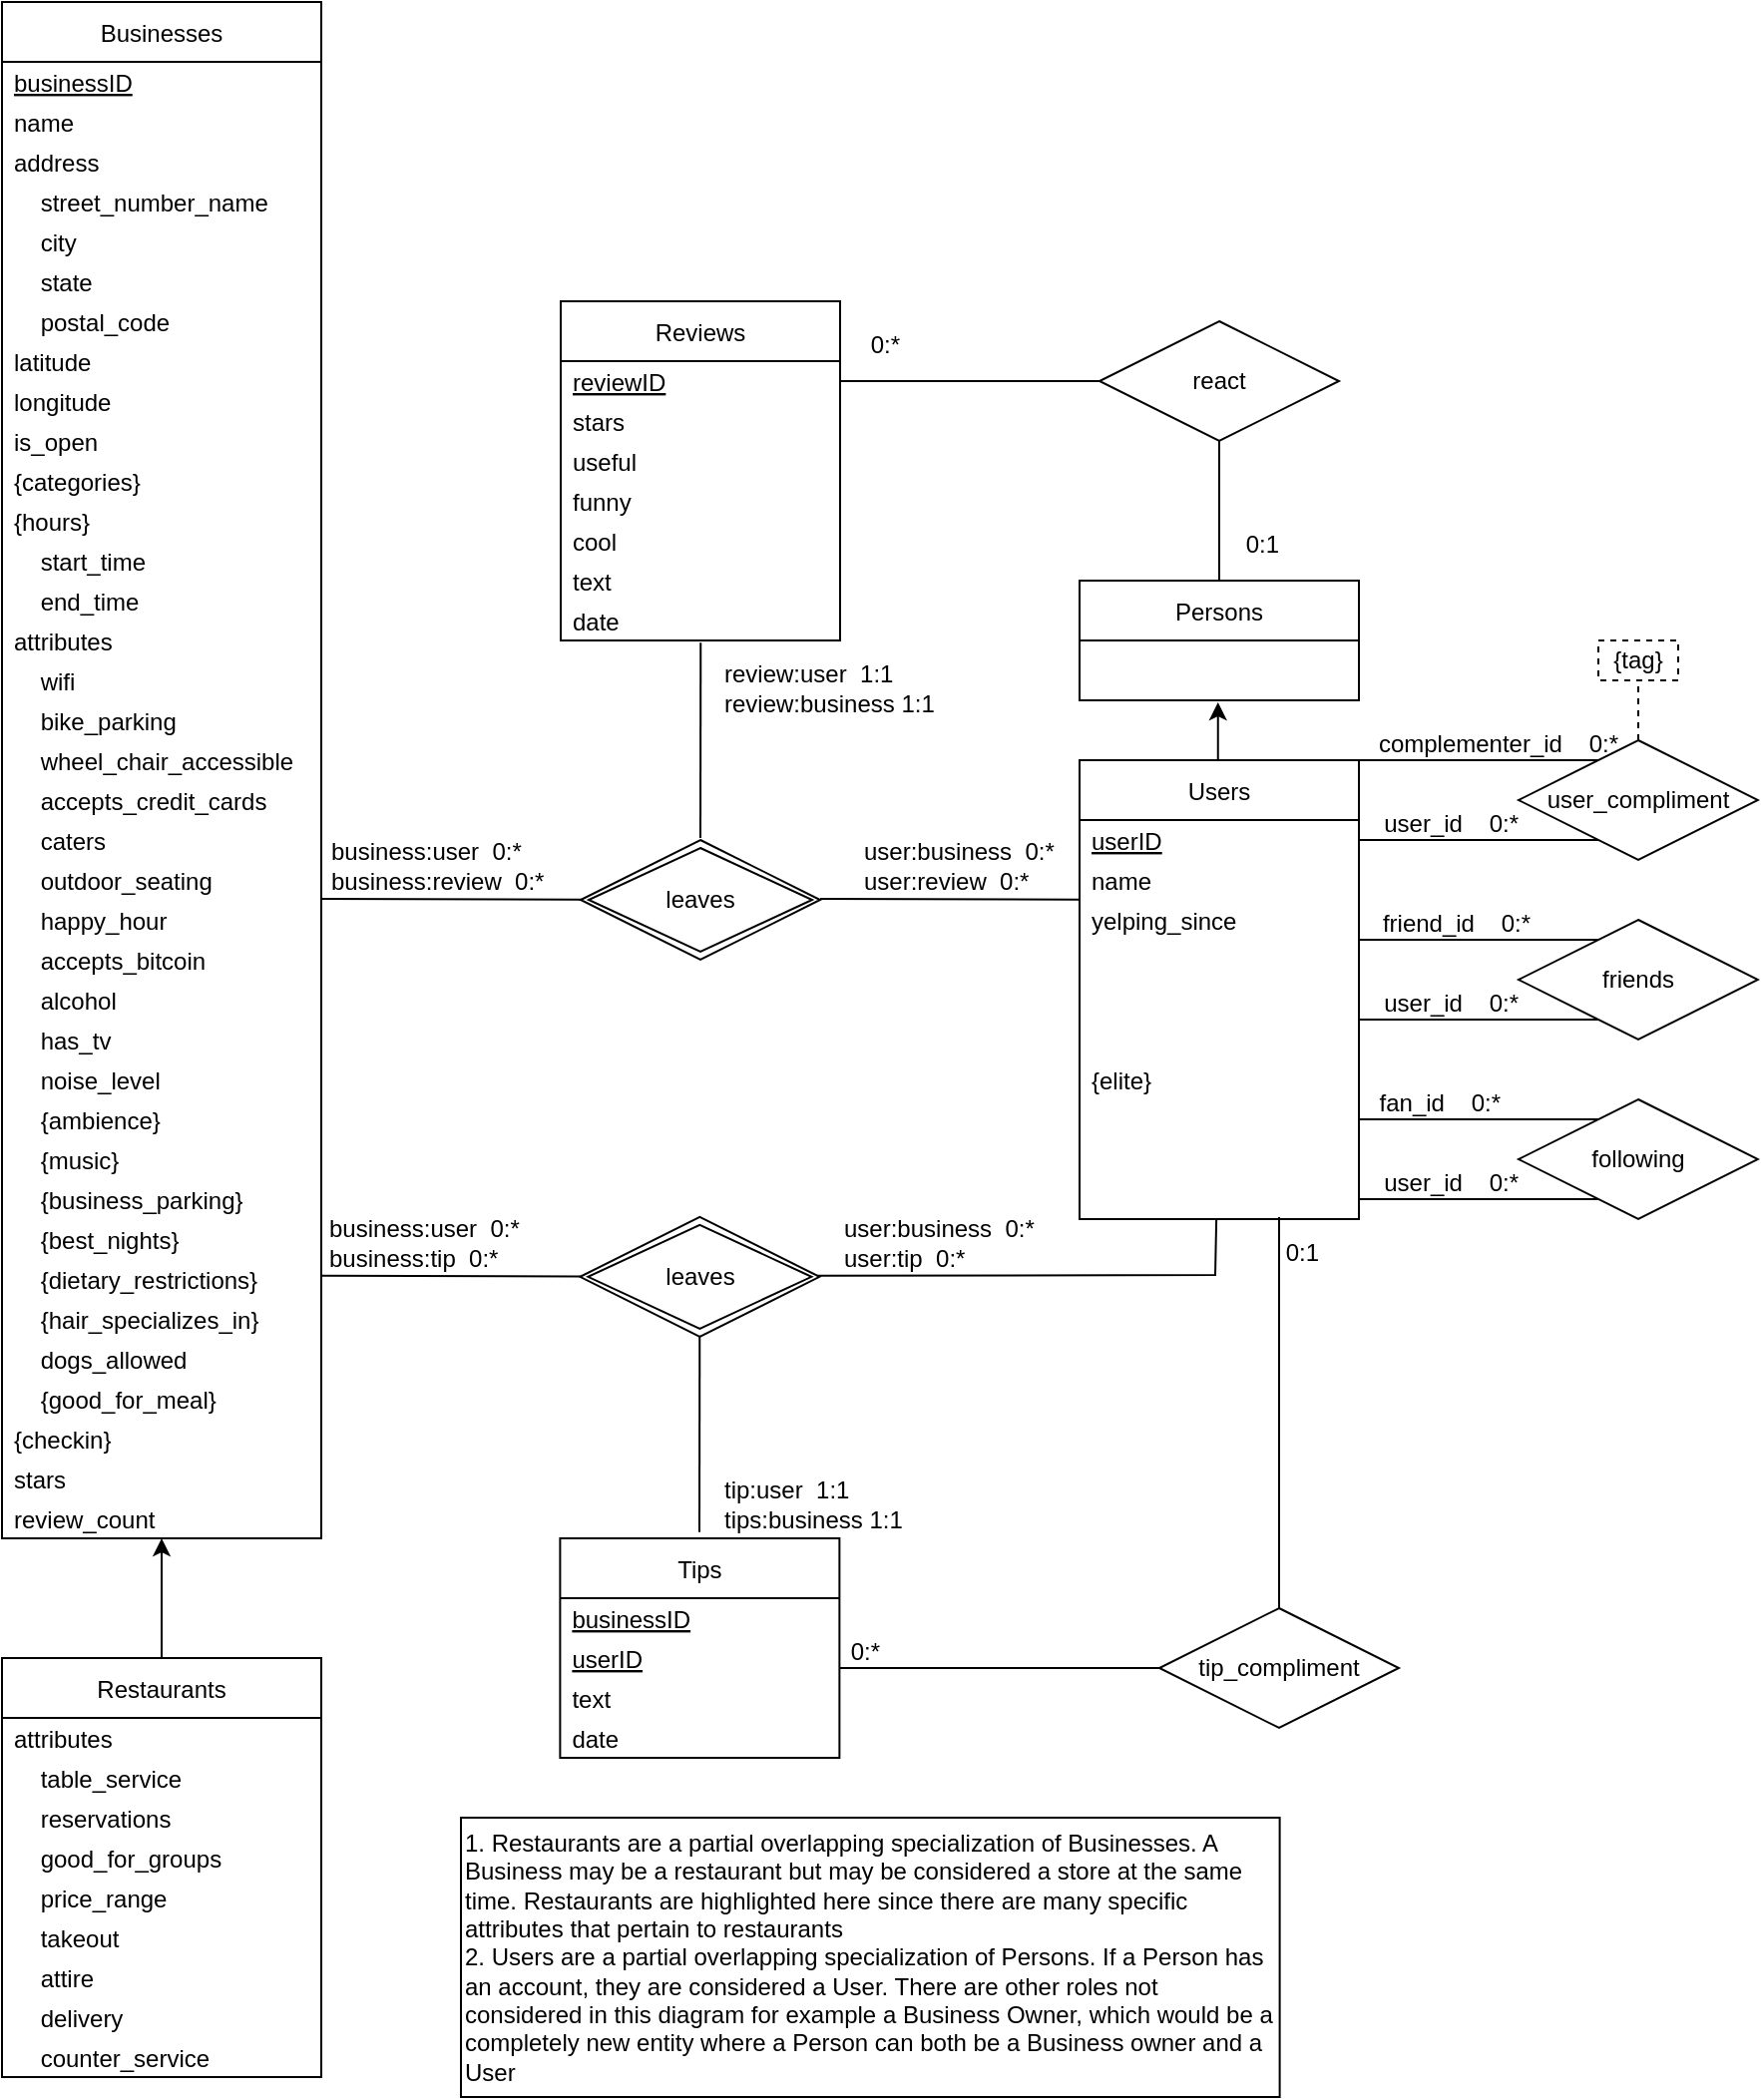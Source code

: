 <mxfile version="16.0.0" type="device" pages="2"><diagram id="R2lEEEUBdFMjLlhIrx00" name="Page-1"><mxGraphModel dx="1838" dy="1591" grid="1" gridSize="10" guides="1" tooltips="1" connect="1" arrows="1" fold="1" page="1" pageScale="1" pageWidth="850" pageHeight="1100" math="0" shadow="0" extFonts="Permanent Marker^https://fonts.googleapis.com/css?family=Permanent+Marker"><root><mxCell id="0"/><mxCell id="1" parent="0"/><mxCell id="F9UExPvMhBfRExoex4r--15" value="Businesses" style="swimlane;fontStyle=0;childLayout=stackLayout;horizontal=1;startSize=30;horizontalStack=0;resizeParent=1;resizeParentMax=0;resizeLast=0;collapsible=1;marginBottom=0;" parent="1" vertex="1"><mxGeometry x="-800" y="-1080" width="160" height="770" as="geometry"/></mxCell><mxCell id="F9UExPvMhBfRExoex4r--16" value="businessID" style="text;strokeColor=none;fillColor=none;align=left;verticalAlign=middle;spacingLeft=4;spacingRight=4;overflow=hidden;points=[[0,0.5],[1,0.5]];portConstraint=eastwest;rotatable=0;fontStyle=4" parent="F9UExPvMhBfRExoex4r--15" vertex="1"><mxGeometry y="30" width="160" height="20" as="geometry"/></mxCell><mxCell id="F9UExPvMhBfRExoex4r--34" value="name" style="text;strokeColor=none;fillColor=none;align=left;verticalAlign=middle;spacingLeft=4;spacingRight=4;overflow=hidden;points=[[0,0.5],[1,0.5]];portConstraint=eastwest;rotatable=0;fontStyle=0" parent="F9UExPvMhBfRExoex4r--15" vertex="1"><mxGeometry y="50" width="160" height="20" as="geometry"/></mxCell><mxCell id="2" value="address" style="text;strokeColor=none;fillColor=none;align=left;verticalAlign=middle;spacingLeft=4;spacingRight=4;overflow=hidden;points=[[0,0.5],[1,0.5]];portConstraint=eastwest;rotatable=0;fontStyle=0" parent="F9UExPvMhBfRExoex4r--15" vertex="1"><mxGeometry y="70" width="160" height="20" as="geometry"/></mxCell><mxCell id="3" value="    street_number_name" style="text;strokeColor=none;fillColor=none;align=left;verticalAlign=middle;spacingLeft=4;spacingRight=4;overflow=hidden;points=[[0,0.5],[1,0.5]];portConstraint=eastwest;rotatable=0;fontStyle=0" parent="F9UExPvMhBfRExoex4r--15" vertex="1"><mxGeometry y="90" width="160" height="20" as="geometry"/></mxCell><mxCell id="5" value="    city" style="text;strokeColor=none;fillColor=none;align=left;verticalAlign=middle;spacingLeft=4;spacingRight=4;overflow=hidden;points=[[0,0.5],[1,0.5]];portConstraint=eastwest;rotatable=0;fontStyle=0" parent="F9UExPvMhBfRExoex4r--15" vertex="1"><mxGeometry y="110" width="160" height="20" as="geometry"/></mxCell><mxCell id="4" value="    state" style="text;strokeColor=none;fillColor=none;align=left;verticalAlign=middle;spacingLeft=4;spacingRight=4;overflow=hidden;points=[[0,0.5],[1,0.5]];portConstraint=eastwest;rotatable=0;fontStyle=0" parent="F9UExPvMhBfRExoex4r--15" vertex="1"><mxGeometry y="130" width="160" height="20" as="geometry"/></mxCell><mxCell id="6" value="    postal_code" style="text;strokeColor=none;fillColor=none;align=left;verticalAlign=middle;spacingLeft=4;spacingRight=4;overflow=hidden;points=[[0,0.5],[1,0.5]];portConstraint=eastwest;rotatable=0;fontStyle=0" parent="F9UExPvMhBfRExoex4r--15" vertex="1"><mxGeometry y="150" width="160" height="20" as="geometry"/></mxCell><mxCell id="7" value="latitude" style="text;strokeColor=none;fillColor=none;align=left;verticalAlign=middle;spacingLeft=4;spacingRight=4;overflow=hidden;points=[[0,0.5],[1,0.5]];portConstraint=eastwest;rotatable=0;fontStyle=0" parent="F9UExPvMhBfRExoex4r--15" vertex="1"><mxGeometry y="170" width="160" height="20" as="geometry"/></mxCell><mxCell id="8" value="longitude" style="text;strokeColor=none;fillColor=none;align=left;verticalAlign=middle;spacingLeft=4;spacingRight=4;overflow=hidden;points=[[0,0.5],[1,0.5]];portConstraint=eastwest;rotatable=0;fontStyle=0" parent="F9UExPvMhBfRExoex4r--15" vertex="1"><mxGeometry y="190" width="160" height="20" as="geometry"/></mxCell><mxCell id="xQcT5AhBIkMw7Sv3e7_h-10" value="is_open" style="text;strokeColor=none;fillColor=none;align=left;verticalAlign=middle;spacingLeft=4;spacingRight=4;overflow=hidden;points=[[0,0.5],[1,0.5]];portConstraint=eastwest;rotatable=0;fontStyle=0" parent="F9UExPvMhBfRExoex4r--15" vertex="1"><mxGeometry y="210" width="160" height="20" as="geometry"/></mxCell><mxCell id="xQcT5AhBIkMw7Sv3e7_h-182" value="{categories}" style="text;strokeColor=none;fillColor=none;align=left;verticalAlign=middle;spacingLeft=4;spacingRight=4;overflow=hidden;points=[[0,0.5],[1,0.5]];portConstraint=eastwest;rotatable=0;fontStyle=0" parent="F9UExPvMhBfRExoex4r--15" vertex="1"><mxGeometry y="230" width="160" height="20" as="geometry"/></mxCell><mxCell id="xQcT5AhBIkMw7Sv3e7_h-183" value="{hours}" style="text;strokeColor=none;fillColor=none;align=left;verticalAlign=middle;spacingLeft=4;spacingRight=4;overflow=hidden;points=[[0,0.5],[1,0.5]];portConstraint=eastwest;rotatable=0;fontStyle=0" parent="F9UExPvMhBfRExoex4r--15" vertex="1"><mxGeometry y="250" width="160" height="20" as="geometry"/></mxCell><mxCell id="85" value="    start_time" style="text;strokeColor=none;fillColor=none;align=left;verticalAlign=middle;spacingLeft=4;spacingRight=4;overflow=hidden;points=[[0,0.5],[1,0.5]];portConstraint=eastwest;rotatable=0;fontStyle=0" parent="F9UExPvMhBfRExoex4r--15" vertex="1"><mxGeometry y="270" width="160" height="20" as="geometry"/></mxCell><mxCell id="87" value="    end_time" style="text;strokeColor=none;fillColor=none;align=left;verticalAlign=middle;spacingLeft=4;spacingRight=4;overflow=hidden;points=[[0,0.5],[1,0.5]];portConstraint=eastwest;rotatable=0;fontStyle=0" parent="F9UExPvMhBfRExoex4r--15" vertex="1"><mxGeometry y="290" width="160" height="20" as="geometry"/></mxCell><mxCell id="xQcT5AhBIkMw7Sv3e7_h-186" value="attributes" style="text;strokeColor=none;fillColor=none;align=left;verticalAlign=middle;spacingLeft=4;spacingRight=4;overflow=hidden;points=[[0,0.5],[1,0.5]];portConstraint=eastwest;rotatable=0;fontStyle=0" parent="F9UExPvMhBfRExoex4r--15" vertex="1"><mxGeometry y="310" width="160" height="20" as="geometry"/></mxCell><mxCell id="xQcT5AhBIkMw7Sv3e7_h-26" value="    wifi" style="text;strokeColor=none;fillColor=none;align=left;verticalAlign=middle;spacingLeft=4;spacingRight=4;overflow=hidden;points=[[0,0.5],[1,0.5]];portConstraint=eastwest;rotatable=0;fontStyle=0" parent="F9UExPvMhBfRExoex4r--15" vertex="1"><mxGeometry y="330" width="160" height="20" as="geometry"/></mxCell><mxCell id="xQcT5AhBIkMw7Sv3e7_h-29" value="    bike_parking" style="text;strokeColor=none;fillColor=none;align=left;verticalAlign=middle;spacingLeft=4;spacingRight=4;overflow=hidden;points=[[0,0.5],[1,0.5]];portConstraint=eastwest;rotatable=0;fontStyle=0" parent="F9UExPvMhBfRExoex4r--15" vertex="1"><mxGeometry y="350" width="160" height="20" as="geometry"/></mxCell><mxCell id="xQcT5AhBIkMw7Sv3e7_h-37" value="    wheel_chair_accessible" style="text;strokeColor=none;fillColor=none;align=left;verticalAlign=middle;spacingLeft=4;spacingRight=4;overflow=hidden;points=[[0,0.5],[1,0.5]];portConstraint=eastwest;rotatable=0;fontStyle=0" parent="F9UExPvMhBfRExoex4r--15" vertex="1"><mxGeometry y="370" width="160" height="20" as="geometry"/></mxCell><mxCell id="xQcT5AhBIkMw7Sv3e7_h-35" value="    accepts_credit_cards" style="text;strokeColor=none;fillColor=none;align=left;verticalAlign=middle;spacingLeft=4;spacingRight=4;overflow=hidden;points=[[0,0.5],[1,0.5]];portConstraint=eastwest;rotatable=0;fontStyle=0" parent="F9UExPvMhBfRExoex4r--15" vertex="1"><mxGeometry y="390" width="160" height="20" as="geometry"/></mxCell><mxCell id="xQcT5AhBIkMw7Sv3e7_h-38" value="    caters" style="text;strokeColor=none;fillColor=none;align=left;verticalAlign=middle;spacingLeft=4;spacingRight=4;overflow=hidden;points=[[0,0.5],[1,0.5]];portConstraint=eastwest;rotatable=0;fontStyle=0" parent="F9UExPvMhBfRExoex4r--15" vertex="1"><mxGeometry y="410" width="160" height="20" as="geometry"/></mxCell><mxCell id="xQcT5AhBIkMw7Sv3e7_h-39" value="    outdoor_seating" style="text;strokeColor=none;fillColor=none;align=left;verticalAlign=middle;spacingLeft=4;spacingRight=4;overflow=hidden;points=[[0,0.5],[1,0.5]];portConstraint=eastwest;rotatable=0;fontStyle=0" parent="F9UExPvMhBfRExoex4r--15" vertex="1"><mxGeometry y="430" width="160" height="20" as="geometry"/></mxCell><mxCell id="xQcT5AhBIkMw7Sv3e7_h-66" value="    happy_hour" style="text;strokeColor=none;fillColor=none;align=left;verticalAlign=middle;spacingLeft=4;spacingRight=4;overflow=hidden;points=[[0,0.5],[1,0.5]];portConstraint=eastwest;rotatable=0;fontStyle=0" parent="F9UExPvMhBfRExoex4r--15" vertex="1"><mxGeometry y="450" width="160" height="20" as="geometry"/></mxCell><mxCell id="xQcT5AhBIkMw7Sv3e7_h-67" value="    accepts_bitcoin" style="text;strokeColor=none;fillColor=none;align=left;verticalAlign=middle;spacingLeft=4;spacingRight=4;overflow=hidden;points=[[0,0.5],[1,0.5]];portConstraint=eastwest;rotatable=0;fontStyle=0" parent="F9UExPvMhBfRExoex4r--15" vertex="1"><mxGeometry y="470" width="160" height="20" as="geometry"/></mxCell><mxCell id="xQcT5AhBIkMw7Sv3e7_h-70" value="    alcohol" style="text;strokeColor=none;fillColor=none;align=left;verticalAlign=middle;spacingLeft=4;spacingRight=4;overflow=hidden;points=[[0,0.5],[1,0.5]];portConstraint=eastwest;rotatable=0;fontStyle=0" parent="F9UExPvMhBfRExoex4r--15" vertex="1"><mxGeometry y="490" width="160" height="20" as="geometry"/></mxCell><mxCell id="xQcT5AhBIkMw7Sv3e7_h-69" value="    has_tv" style="text;strokeColor=none;fillColor=none;align=left;verticalAlign=middle;spacingLeft=4;spacingRight=4;overflow=hidden;points=[[0,0.5],[1,0.5]];portConstraint=eastwest;rotatable=0;fontStyle=0" parent="F9UExPvMhBfRExoex4r--15" vertex="1"><mxGeometry y="510" width="160" height="20" as="geometry"/></mxCell><mxCell id="xQcT5AhBIkMw7Sv3e7_h-73" value="    noise_level" style="text;strokeColor=none;fillColor=none;align=left;verticalAlign=middle;spacingLeft=4;spacingRight=4;overflow=hidden;points=[[0,0.5],[1,0.5]];portConstraint=eastwest;rotatable=0;fontStyle=0" parent="F9UExPvMhBfRExoex4r--15" vertex="1"><mxGeometry y="530" width="160" height="20" as="geometry"/></mxCell><mxCell id="xQcT5AhBIkMw7Sv3e7_h-177" value="    {ambience}" style="text;strokeColor=none;fillColor=none;align=left;verticalAlign=middle;spacingLeft=4;spacingRight=4;overflow=hidden;points=[[0,0.5],[1,0.5]];portConstraint=eastwest;rotatable=0;fontStyle=0" parent="F9UExPvMhBfRExoex4r--15" vertex="1"><mxGeometry y="550" width="160" height="20" as="geometry"/></mxCell><mxCell id="xQcT5AhBIkMw7Sv3e7_h-178" value="    {music}" style="text;strokeColor=none;fillColor=none;align=left;verticalAlign=middle;spacingLeft=4;spacingRight=4;overflow=hidden;points=[[0,0.5],[1,0.5]];portConstraint=eastwest;rotatable=0;fontStyle=0" parent="F9UExPvMhBfRExoex4r--15" vertex="1"><mxGeometry y="570" width="160" height="20" as="geometry"/></mxCell><mxCell id="xQcT5AhBIkMw7Sv3e7_h-179" value="    {business_parking}" style="text;strokeColor=none;fillColor=none;align=left;verticalAlign=middle;spacingLeft=4;spacingRight=4;overflow=hidden;points=[[0,0.5],[1,0.5]];portConstraint=eastwest;rotatable=0;fontStyle=0" parent="F9UExPvMhBfRExoex4r--15" vertex="1"><mxGeometry y="590" width="160" height="20" as="geometry"/></mxCell><mxCell id="xQcT5AhBIkMw7Sv3e7_h-181" value="    {best_nights}" style="text;strokeColor=none;fillColor=none;align=left;verticalAlign=middle;spacingLeft=4;spacingRight=4;overflow=hidden;points=[[0,0.5],[1,0.5]];portConstraint=eastwest;rotatable=0;fontStyle=0" parent="F9UExPvMhBfRExoex4r--15" vertex="1"><mxGeometry y="610" width="160" height="20" as="geometry"/></mxCell><mxCell id="xQcT5AhBIkMw7Sv3e7_h-185" value="    {dietary_restrictions}" style="text;strokeColor=none;fillColor=none;align=left;verticalAlign=middle;spacingLeft=4;spacingRight=4;overflow=hidden;points=[[0,0.5],[1,0.5]];portConstraint=eastwest;rotatable=0;fontStyle=0" parent="F9UExPvMhBfRExoex4r--15" vertex="1"><mxGeometry y="630" width="160" height="20" as="geometry"/></mxCell><mxCell id="xQcT5AhBIkMw7Sv3e7_h-184" value="    {hair_specializes_in}" style="text;strokeColor=none;fillColor=none;align=left;verticalAlign=middle;spacingLeft=4;spacingRight=4;overflow=hidden;points=[[0,0.5],[1,0.5]];portConstraint=eastwest;rotatable=0;fontStyle=0" parent="F9UExPvMhBfRExoex4r--15" vertex="1"><mxGeometry y="650" width="160" height="20" as="geometry"/></mxCell><mxCell id="xQcT5AhBIkMw7Sv3e7_h-71" value="    dogs_allowed" style="text;strokeColor=none;fillColor=none;align=left;verticalAlign=middle;spacingLeft=4;spacingRight=4;overflow=hidden;points=[[0,0.5],[1,0.5]];portConstraint=eastwest;rotatable=0;fontStyle=0" parent="F9UExPvMhBfRExoex4r--15" vertex="1"><mxGeometry y="670" width="160" height="20" as="geometry"/></mxCell><mxCell id="xQcT5AhBIkMw7Sv3e7_h-190" value="    {good_for_meal}" style="text;strokeColor=none;fillColor=none;align=left;verticalAlign=middle;spacingLeft=4;spacingRight=4;overflow=hidden;points=[[0,0.5],[1,0.5]];portConstraint=eastwest;rotatable=0;fontStyle=0" parent="F9UExPvMhBfRExoex4r--15" vertex="1"><mxGeometry y="690" width="160" height="20" as="geometry"/></mxCell><mxCell id="xQcT5AhBIkMw7Sv3e7_h-198" value="{checkin}" style="text;strokeColor=none;fillColor=none;align=left;verticalAlign=middle;spacingLeft=4;spacingRight=4;overflow=hidden;points=[[0,0.5],[1,0.5]];portConstraint=eastwest;rotatable=0;fontStyle=0" parent="F9UExPvMhBfRExoex4r--15" vertex="1"><mxGeometry y="710" width="160" height="20" as="geometry"/></mxCell><mxCell id="98" value="stars" style="text;strokeColor=none;fillColor=none;align=left;verticalAlign=middle;spacingLeft=4;spacingRight=4;overflow=hidden;points=[[0,0.5],[1,0.5]];portConstraint=eastwest;rotatable=0;fontStyle=0" parent="F9UExPvMhBfRExoex4r--15" vertex="1"><mxGeometry y="730" width="160" height="20" as="geometry"/></mxCell><mxCell id="99" value="review_count" style="text;strokeColor=none;fillColor=none;align=left;verticalAlign=middle;spacingLeft=4;spacingRight=4;overflow=hidden;points=[[0,0.5],[1,0.5]];portConstraint=eastwest;rotatable=0;fontStyle=0" parent="F9UExPvMhBfRExoex4r--15" vertex="1"><mxGeometry y="750" width="160" height="20" as="geometry"/></mxCell><mxCell id="xQcT5AhBIkMw7Sv3e7_h-76" value="Restaurants" style="swimlane;fontStyle=0;childLayout=stackLayout;horizontal=1;startSize=30;horizontalStack=0;resizeParent=1;resizeParentMax=0;resizeLast=0;collapsible=1;marginBottom=0;" parent="1" vertex="1"><mxGeometry x="-800" y="-250" width="160" height="210" as="geometry"/></mxCell><mxCell id="xQcT5AhBIkMw7Sv3e7_h-78" value="attributes" style="text;strokeColor=none;fillColor=none;align=left;verticalAlign=middle;spacingLeft=4;spacingRight=4;overflow=hidden;points=[[0,0.5],[1,0.5]];portConstraint=eastwest;rotatable=0;fontStyle=0" parent="xQcT5AhBIkMw7Sv3e7_h-76" vertex="1"><mxGeometry y="30" width="160" height="20" as="geometry"/></mxCell><mxCell id="xQcT5AhBIkMw7Sv3e7_h-188" value="    table_service" style="text;strokeColor=none;fillColor=none;align=left;verticalAlign=middle;spacingLeft=4;spacingRight=4;overflow=hidden;points=[[0,0.5],[1,0.5]];portConstraint=eastwest;rotatable=0;fontStyle=0" parent="xQcT5AhBIkMw7Sv3e7_h-76" vertex="1"><mxGeometry y="50" width="160" height="20" as="geometry"/></mxCell><mxCell id="xQcT5AhBIkMw7Sv3e7_h-82" value="    reservations" style="text;strokeColor=none;fillColor=none;align=left;verticalAlign=middle;spacingLeft=4;spacingRight=4;overflow=hidden;points=[[0,0.5],[1,0.5]];portConstraint=eastwest;rotatable=0;fontStyle=0" parent="xQcT5AhBIkMw7Sv3e7_h-76" vertex="1"><mxGeometry y="70" width="160" height="20" as="geometry"/></mxCell><mxCell id="xQcT5AhBIkMw7Sv3e7_h-86" value="    good_for_groups" style="text;strokeColor=none;fillColor=none;align=left;verticalAlign=middle;spacingLeft=4;spacingRight=4;overflow=hidden;points=[[0,0.5],[1,0.5]];portConstraint=eastwest;rotatable=0;fontStyle=0" parent="xQcT5AhBIkMw7Sv3e7_h-76" vertex="1"><mxGeometry y="90" width="160" height="20" as="geometry"/></mxCell><mxCell id="xQcT5AhBIkMw7Sv3e7_h-89" value="    price_range" style="text;strokeColor=none;fillColor=none;align=left;verticalAlign=middle;spacingLeft=4;spacingRight=4;overflow=hidden;points=[[0,0.5],[1,0.5]];portConstraint=eastwest;rotatable=0;fontStyle=0" parent="xQcT5AhBIkMw7Sv3e7_h-76" vertex="1"><mxGeometry y="110" width="160" height="20" as="geometry"/></mxCell><mxCell id="xQcT5AhBIkMw7Sv3e7_h-94" value="    takeout" style="text;strokeColor=none;fillColor=none;align=left;verticalAlign=middle;spacingLeft=4;spacingRight=4;overflow=hidden;points=[[0,0.5],[1,0.5]];portConstraint=eastwest;rotatable=0;fontStyle=0" parent="xQcT5AhBIkMw7Sv3e7_h-76" vertex="1"><mxGeometry y="130" width="160" height="20" as="geometry"/></mxCell><mxCell id="xQcT5AhBIkMw7Sv3e7_h-95" value="    attire" style="text;strokeColor=none;fillColor=none;align=left;verticalAlign=middle;spacingLeft=4;spacingRight=4;overflow=hidden;points=[[0,0.5],[1,0.5]];portConstraint=eastwest;rotatable=0;fontStyle=0" parent="xQcT5AhBIkMw7Sv3e7_h-76" vertex="1"><mxGeometry y="150" width="160" height="20" as="geometry"/></mxCell><mxCell id="xQcT5AhBIkMw7Sv3e7_h-96" value="    delivery" style="text;strokeColor=none;fillColor=none;align=left;verticalAlign=middle;spacingLeft=4;spacingRight=4;overflow=hidden;points=[[0,0.5],[1,0.5]];portConstraint=eastwest;rotatable=0;fontStyle=0" parent="xQcT5AhBIkMw7Sv3e7_h-76" vertex="1"><mxGeometry y="170" width="160" height="20" as="geometry"/></mxCell><mxCell id="100" value="    counter_service" style="text;strokeColor=none;fillColor=none;align=left;verticalAlign=middle;spacingLeft=4;spacingRight=4;overflow=hidden;points=[[0,0.5],[1,0.5]];portConstraint=eastwest;rotatable=0;fontStyle=0" parent="xQcT5AhBIkMw7Sv3e7_h-76" vertex="1"><mxGeometry y="190" width="160" height="20" as="geometry"/></mxCell><mxCell id="56" value="Reviews" style="swimlane;fontStyle=0;childLayout=stackLayout;horizontal=1;startSize=30;horizontalStack=0;resizeParent=1;resizeParentMax=0;resizeLast=0;collapsible=1;marginBottom=0;" parent="1" vertex="1"><mxGeometry x="-520" y="-930" width="140" height="170" as="geometry"/></mxCell><mxCell id="57" value="reviewID" style="text;strokeColor=none;fillColor=none;align=left;verticalAlign=middle;spacingLeft=4;spacingRight=4;overflow=hidden;points=[[0,0.5],[1,0.5]];portConstraint=eastwest;rotatable=0;fontStyle=4" parent="56" vertex="1"><mxGeometry y="30" width="140" height="20" as="geometry"/></mxCell><mxCell id="58" value="stars" style="text;strokeColor=none;fillColor=none;align=left;verticalAlign=middle;spacingLeft=4;spacingRight=4;overflow=hidden;points=[[0,0.5],[1,0.5]];portConstraint=eastwest;rotatable=0;fontStyle=0" parent="56" vertex="1"><mxGeometry y="50" width="140" height="20" as="geometry"/></mxCell><mxCell id="59" value="useful" style="text;strokeColor=none;fillColor=none;align=left;verticalAlign=middle;spacingLeft=4;spacingRight=4;overflow=hidden;points=[[0,0.5],[1,0.5]];portConstraint=eastwest;rotatable=0;fontStyle=0" parent="56" vertex="1"><mxGeometry y="70" width="140" height="20" as="geometry"/></mxCell><mxCell id="60" value="funny" style="text;strokeColor=none;fillColor=none;align=left;verticalAlign=middle;spacingLeft=4;spacingRight=4;overflow=hidden;points=[[0,0.5],[1,0.5]];portConstraint=eastwest;rotatable=0;fontStyle=0" parent="56" vertex="1"><mxGeometry y="90" width="140" height="20" as="geometry"/></mxCell><mxCell id="61" value="cool" style="text;strokeColor=none;fillColor=none;align=left;verticalAlign=middle;spacingLeft=4;spacingRight=4;overflow=hidden;points=[[0,0.5],[1,0.5]];portConstraint=eastwest;rotatable=0;fontStyle=0" parent="56" vertex="1"><mxGeometry y="110" width="140" height="20" as="geometry"/></mxCell><mxCell id="62" value="text" style="text;strokeColor=none;fillColor=none;align=left;verticalAlign=middle;spacingLeft=4;spacingRight=4;overflow=hidden;points=[[0,0.5],[1,0.5]];portConstraint=eastwest;rotatable=0;fontStyle=0" parent="56" vertex="1"><mxGeometry y="130" width="140" height="20" as="geometry"/></mxCell><mxCell id="63" value="date" style="text;strokeColor=none;fillColor=none;align=left;verticalAlign=middle;spacingLeft=4;spacingRight=4;overflow=hidden;points=[[0,0.5],[1,0.5]];portConstraint=eastwest;rotatable=0;fontStyle=0" parent="56" vertex="1"><mxGeometry y="150" width="140" height="20" as="geometry"/></mxCell><mxCell id="xQcT5AhBIkMw7Sv3e7_h-106" value="Tips" style="swimlane;fontStyle=0;childLayout=stackLayout;horizontal=1;startSize=30;horizontalStack=0;resizeParent=1;resizeParentMax=0;resizeLast=0;collapsible=1;marginBottom=0;" parent="1" vertex="1"><mxGeometry x="-520.31" y="-310" width="140" height="110" as="geometry"/></mxCell><mxCell id="xQcT5AhBIkMw7Sv3e7_h-107" value="businessID" style="text;strokeColor=none;fillColor=none;align=left;verticalAlign=middle;spacingLeft=4;spacingRight=4;overflow=hidden;points=[[0,0.5],[1,0.5]];portConstraint=eastwest;rotatable=0;fontStyle=4" parent="xQcT5AhBIkMw7Sv3e7_h-106" vertex="1"><mxGeometry y="30" width="140" height="20" as="geometry"/></mxCell><mxCell id="xQcT5AhBIkMw7Sv3e7_h-108" value="userID" style="text;strokeColor=none;fillColor=none;align=left;verticalAlign=middle;spacingLeft=4;spacingRight=4;overflow=hidden;points=[[0,0.5],[1,0.5]];portConstraint=eastwest;rotatable=0;fontStyle=4" parent="xQcT5AhBIkMw7Sv3e7_h-106" vertex="1"><mxGeometry y="50" width="140" height="20" as="geometry"/></mxCell><mxCell id="xQcT5AhBIkMw7Sv3e7_h-116" value="text" style="text;strokeColor=none;fillColor=none;align=left;verticalAlign=middle;spacingLeft=4;spacingRight=4;overflow=hidden;points=[[0,0.5],[1,0.5]];portConstraint=eastwest;rotatable=0;fontStyle=0" parent="xQcT5AhBIkMw7Sv3e7_h-106" vertex="1"><mxGeometry y="70" width="140" height="20" as="geometry"/></mxCell><mxCell id="xQcT5AhBIkMw7Sv3e7_h-117" value="date" style="text;strokeColor=none;fillColor=none;align=left;verticalAlign=middle;spacingLeft=4;spacingRight=4;overflow=hidden;points=[[0,0.5],[1,0.5]];portConstraint=eastwest;rotatable=0;fontStyle=0" parent="xQcT5AhBIkMw7Sv3e7_h-106" vertex="1"><mxGeometry y="90" width="140" height="20" as="geometry"/></mxCell><mxCell id="67" value="Users" style="swimlane;fontStyle=0;childLayout=stackLayout;horizontal=1;startSize=30;horizontalStack=0;resizeParent=1;resizeParentMax=0;resizeLast=0;collapsible=1;marginBottom=0;" parent="1" vertex="1"><mxGeometry x="-260" y="-700" width="140" height="230" as="geometry"/></mxCell><mxCell id="68" value="userID" style="text;strokeColor=none;fillColor=none;align=left;verticalAlign=middle;spacingLeft=4;spacingRight=4;overflow=hidden;points=[[0,0.5],[1,0.5]];portConstraint=eastwest;rotatable=0;fontStyle=4" parent="67" vertex="1"><mxGeometry y="30" width="140" height="20" as="geometry"/></mxCell><mxCell id="69" value="name" style="text;strokeColor=none;fillColor=none;align=left;verticalAlign=middle;spacingLeft=4;spacingRight=4;overflow=hidden;points=[[0,0.5],[1,0.5]];portConstraint=eastwest;rotatable=0;fontStyle=0" parent="67" vertex="1"><mxGeometry y="50" width="140" height="20" as="geometry"/></mxCell><mxCell id="71" value="yelping_since" style="text;strokeColor=none;fillColor=none;align=left;verticalAlign=middle;spacingLeft=4;spacingRight=4;overflow=hidden;points=[[0,0.5],[1,0.5]];portConstraint=eastwest;rotatable=0;fontStyle=0" parent="67" vertex="1"><mxGeometry y="70" width="140" height="20" as="geometry"/></mxCell><mxCell id="xQcT5AhBIkMw7Sv3e7_h-196" value="{elite}" style="text;strokeColor=none;fillColor=none;align=left;verticalAlign=middle;spacingLeft=4;spacingRight=4;overflow=hidden;points=[[0,0.5],[1,0.5]];portConstraint=eastwest;rotatable=0;fontStyle=0" parent="67" vertex="1"><mxGeometry y="90" width="140" height="140" as="geometry"/></mxCell><mxCell id="xQcT5AhBIkMw7Sv3e7_h-189" value="" style="endArrow=classic;html=1;" parent="1" source="xQcT5AhBIkMw7Sv3e7_h-76" edge="1"><mxGeometry width="50" height="50" relative="1" as="geometry"><mxPoint x="-720.5" y="-340" as="sourcePoint"/><mxPoint x="-720" y="-310" as="targetPoint"/></mxGeometry></mxCell><mxCell id="xQcT5AhBIkMw7Sv3e7_h-193" value="leaves" style="shape=rhombus;double=1;perimeter=rhombusPerimeter;whiteSpace=wrap;html=1;align=center;" parent="1" vertex="1"><mxGeometry x="-510" y="-660" width="120" height="60" as="geometry"/></mxCell><mxCell id="xQcT5AhBIkMw7Sv3e7_h-206" value="friends" style="shape=rhombus;perimeter=rhombusPerimeter;whiteSpace=wrap;html=1;align=center;" parent="1" vertex="1"><mxGeometry x="-40" y="-620" width="120" height="60" as="geometry"/></mxCell><mxCell id="xQcT5AhBIkMw7Sv3e7_h-211" value="" style="endArrow=none;html=1;rounded=0;" parent="1" edge="1"><mxGeometry relative="1" as="geometry"><mxPoint x="-120" y="-570" as="sourcePoint"/><mxPoint y="-570" as="targetPoint"/></mxGeometry></mxCell><mxCell id="xQcT5AhBIkMw7Sv3e7_h-212" value="user_id&amp;nbsp; &amp;nbsp; 0:*" style="resizable=0;html=1;align=right;verticalAlign=bottom;" parent="xQcT5AhBIkMw7Sv3e7_h-211" connectable="0" vertex="1"><mxGeometry x="1" relative="1" as="geometry"><mxPoint x="-40" as="offset"/></mxGeometry></mxCell><mxCell id="xQcT5AhBIkMw7Sv3e7_h-213" value="" style="endArrow=none;html=1;rounded=0;" parent="1" edge="1"><mxGeometry relative="1" as="geometry"><mxPoint x="-120" y="-610" as="sourcePoint"/><mxPoint y="-610" as="targetPoint"/></mxGeometry></mxCell><mxCell id="xQcT5AhBIkMw7Sv3e7_h-214" value="friend_id&amp;nbsp; &amp;nbsp; 0:*" style="resizable=0;html=1;align=right;verticalAlign=bottom;" parent="xQcT5AhBIkMw7Sv3e7_h-213" connectable="0" vertex="1"><mxGeometry x="1" relative="1" as="geometry"><mxPoint x="-34" as="offset"/></mxGeometry></mxCell><mxCell id="xQcT5AhBIkMw7Sv3e7_h-216" value="" style="endArrow=none;html=1;rounded=0;" parent="1" target="xQcT5AhBIkMw7Sv3e7_h-193" edge="1"><mxGeometry relative="1" as="geometry"><mxPoint x="-640" y="-630.5" as="sourcePoint"/><mxPoint x="-520" y="-630.5" as="targetPoint"/></mxGeometry></mxCell><mxCell id="xQcT5AhBIkMw7Sv3e7_h-217" value="business:user&amp;nbsp; 0:*&lt;br&gt;business:review&amp;nbsp; 0:*" style="resizable=0;html=1;align=left;verticalAlign=bottom;" parent="xQcT5AhBIkMw7Sv3e7_h-216" connectable="0" vertex="1"><mxGeometry x="1" relative="1" as="geometry"><mxPoint x="-127" as="offset"/></mxGeometry></mxCell><mxCell id="xQcT5AhBIkMw7Sv3e7_h-218" value="" style="endArrow=none;html=1;rounded=0;" parent="1" edge="1"><mxGeometry relative="1" as="geometry"><mxPoint x="-390" y="-630.5" as="sourcePoint"/><mxPoint x="-259.686" y="-630.157" as="targetPoint"/></mxGeometry></mxCell><mxCell id="xQcT5AhBIkMw7Sv3e7_h-219" value="user:business&amp;nbsp; 0:*&lt;br&gt;user:review&amp;nbsp; 0:*" style="resizable=0;html=1;align=left;verticalAlign=bottom;" parent="xQcT5AhBIkMw7Sv3e7_h-218" connectable="0" vertex="1"><mxGeometry x="1" relative="1" as="geometry"><mxPoint x="-110" as="offset"/></mxGeometry></mxCell><mxCell id="xQcT5AhBIkMw7Sv3e7_h-221" value="" style="endArrow=none;html=1;rounded=0;entryX=0.501;entryY=1.054;entryDx=0;entryDy=0;entryPerimeter=0;" parent="1" target="63" edge="1"><mxGeometry relative="1" as="geometry"><mxPoint x="-450" y="-661" as="sourcePoint"/><mxPoint x="-319.686" y="-660.657" as="targetPoint"/></mxGeometry></mxCell><mxCell id="xQcT5AhBIkMw7Sv3e7_h-222" value="review:user&amp;nbsp; 1:1&lt;br&gt;review:business 1:1" style="resizable=0;html=1;align=left;verticalAlign=bottom;" parent="xQcT5AhBIkMw7Sv3e7_h-221" connectable="0" vertex="1"><mxGeometry x="1" relative="1" as="geometry"><mxPoint x="10" y="39" as="offset"/></mxGeometry></mxCell><mxCell id="xQcT5AhBIkMw7Sv3e7_h-223" value="user_compliment" style="shape=rhombus;perimeter=rhombusPerimeter;whiteSpace=wrap;html=1;align=center;" parent="1" vertex="1"><mxGeometry x="-40" y="-710" width="120" height="60" as="geometry"/></mxCell><mxCell id="xQcT5AhBIkMw7Sv3e7_h-224" value="" style="endArrow=none;html=1;rounded=0;" parent="1" edge="1"><mxGeometry relative="1" as="geometry"><mxPoint x="-120" y="-660" as="sourcePoint"/><mxPoint y="-660" as="targetPoint"/></mxGeometry></mxCell><mxCell id="xQcT5AhBIkMw7Sv3e7_h-225" value="user_id&amp;nbsp; &amp;nbsp; 0:*" style="resizable=0;html=1;align=right;verticalAlign=bottom;" parent="xQcT5AhBIkMw7Sv3e7_h-224" connectable="0" vertex="1"><mxGeometry x="1" relative="1" as="geometry"><mxPoint x="-40" as="offset"/></mxGeometry></mxCell><mxCell id="xQcT5AhBIkMw7Sv3e7_h-226" value="" style="endArrow=none;html=1;rounded=0;" parent="1" edge="1"><mxGeometry relative="1" as="geometry"><mxPoint x="-120" y="-700" as="sourcePoint"/><mxPoint y="-700" as="targetPoint"/></mxGeometry></mxCell><mxCell id="xQcT5AhBIkMw7Sv3e7_h-227" value="complementer_id&amp;nbsp; &amp;nbsp; 0:*" style="resizable=0;html=1;align=right;verticalAlign=bottom;" parent="xQcT5AhBIkMw7Sv3e7_h-226" connectable="0" vertex="1"><mxGeometry x="1" relative="1" as="geometry"><mxPoint x="10" as="offset"/></mxGeometry></mxCell><mxCell id="xQcT5AhBIkMw7Sv3e7_h-238" value="{tag}" style="rounded=0;whiteSpace=wrap;html=1;dashed=1;" parent="1" vertex="1"><mxGeometry y="-760" width="40" height="20" as="geometry"/></mxCell><mxCell id="xQcT5AhBIkMw7Sv3e7_h-242" value="" style="endArrow=none;dashed=1;html=1;exitX=0.5;exitY=0;exitDx=0;exitDy=0;" parent="1" source="xQcT5AhBIkMw7Sv3e7_h-223" edge="1"><mxGeometry width="50" height="50" relative="1" as="geometry"><mxPoint x="-30" y="-710" as="sourcePoint"/><mxPoint x="20" y="-740" as="targetPoint"/></mxGeometry></mxCell><mxCell id="xQcT5AhBIkMw7Sv3e7_h-243" value="leaves" style="shape=rhombus;double=1;perimeter=rhombusPerimeter;whiteSpace=wrap;html=1;align=center;" parent="1" vertex="1"><mxGeometry x="-510.31" y="-471.08" width="120" height="60" as="geometry"/></mxCell><mxCell id="xQcT5AhBIkMw7Sv3e7_h-244" value="" style="endArrow=none;html=1;rounded=0;" parent="1" target="xQcT5AhBIkMw7Sv3e7_h-243" edge="1"><mxGeometry relative="1" as="geometry"><mxPoint x="-640.31" y="-441.58" as="sourcePoint"/><mxPoint x="-520.31" y="-441.58" as="targetPoint"/></mxGeometry></mxCell><mxCell id="xQcT5AhBIkMw7Sv3e7_h-245" value="business:user&amp;nbsp; 0:*&lt;br&gt;business:tip&amp;nbsp; 0:*" style="resizable=0;html=1;align=left;verticalAlign=bottom;" parent="xQcT5AhBIkMw7Sv3e7_h-244" connectable="0" vertex="1"><mxGeometry x="1" relative="1" as="geometry"><mxPoint x="-128" as="offset"/></mxGeometry></mxCell><mxCell id="xQcT5AhBIkMw7Sv3e7_h-246" value="" style="endArrow=none;html=1;rounded=0;" parent="1" target="xQcT5AhBIkMw7Sv3e7_h-196" edge="1"><mxGeometry relative="1" as="geometry"><mxPoint x="-391.31" y="-441.58" as="sourcePoint"/><mxPoint x="-193" y="-470" as="targetPoint"/><Array as="points"><mxPoint x="-192" y="-442"/></Array></mxGeometry></mxCell><mxCell id="xQcT5AhBIkMw7Sv3e7_h-247" value="user:business&amp;nbsp; 0:*&lt;br&gt;user:tip&amp;nbsp; 0:*" style="resizable=0;html=1;align=left;verticalAlign=bottom;" parent="xQcT5AhBIkMw7Sv3e7_h-246" connectable="0" vertex="1"><mxGeometry x="1" relative="1" as="geometry"><mxPoint x="-189" y="29" as="offset"/></mxGeometry></mxCell><mxCell id="xQcT5AhBIkMw7Sv3e7_h-248" value="" style="endArrow=none;html=1;rounded=0;entryX=0.501;entryY=1.054;entryDx=0;entryDy=0;entryPerimeter=0;" parent="1" edge="1"><mxGeometry relative="1" as="geometry"><mxPoint x="-450.5" y="-313.16" as="sourcePoint"/><mxPoint x="-450.36" y="-411.08" as="targetPoint"/></mxGeometry></mxCell><mxCell id="xQcT5AhBIkMw7Sv3e7_h-249" value="tip:user&amp;nbsp; 1:1&lt;br&gt;tips:business 1:1" style="resizable=0;html=1;align=left;verticalAlign=bottom;" parent="xQcT5AhBIkMw7Sv3e7_h-248" connectable="0" vertex="1"><mxGeometry x="1" relative="1" as="geometry"><mxPoint x="10" y="101" as="offset"/></mxGeometry></mxCell><mxCell id="xQcT5AhBIkMw7Sv3e7_h-253" value="following" style="shape=rhombus;perimeter=rhombusPerimeter;whiteSpace=wrap;html=1;align=center;" parent="1" vertex="1"><mxGeometry x="-40" y="-530" width="120" height="60" as="geometry"/></mxCell><mxCell id="xQcT5AhBIkMw7Sv3e7_h-254" value="" style="endArrow=none;html=1;rounded=0;" parent="1" edge="1"><mxGeometry relative="1" as="geometry"><mxPoint x="-120" y="-480" as="sourcePoint"/><mxPoint y="-480" as="targetPoint"/></mxGeometry></mxCell><mxCell id="xQcT5AhBIkMw7Sv3e7_h-255" value="user_id&amp;nbsp; &amp;nbsp; 0:*" style="resizable=0;html=1;align=right;verticalAlign=bottom;" parent="xQcT5AhBIkMw7Sv3e7_h-254" connectable="0" vertex="1"><mxGeometry x="1" relative="1" as="geometry"><mxPoint x="-40" as="offset"/></mxGeometry></mxCell><mxCell id="xQcT5AhBIkMw7Sv3e7_h-256" value="" style="endArrow=none;html=1;rounded=0;" parent="1" edge="1"><mxGeometry relative="1" as="geometry"><mxPoint x="-120" y="-520" as="sourcePoint"/><mxPoint y="-520" as="targetPoint"/></mxGeometry></mxCell><mxCell id="xQcT5AhBIkMw7Sv3e7_h-257" value="fan_id&amp;nbsp; &amp;nbsp; 0:*" style="resizable=0;html=1;align=right;verticalAlign=bottom;" parent="xQcT5AhBIkMw7Sv3e7_h-256" connectable="0" vertex="1"><mxGeometry x="1" relative="1" as="geometry"><mxPoint x="-49" as="offset"/></mxGeometry></mxCell><mxCell id="xQcT5AhBIkMw7Sv3e7_h-259" value="tip_compliment" style="shape=rhombus;perimeter=rhombusPerimeter;whiteSpace=wrap;html=1;align=center;" parent="1" vertex="1"><mxGeometry x="-220" y="-275" width="120" height="60" as="geometry"/></mxCell><mxCell id="xQcT5AhBIkMw7Sv3e7_h-260" value="" style="endArrow=none;html=1;rounded=0;entryX=0;entryY=0.5;entryDx=0;entryDy=0;" parent="1" target="xQcT5AhBIkMw7Sv3e7_h-259" edge="1"><mxGeometry relative="1" as="geometry"><mxPoint x="-380" y="-245" as="sourcePoint"/><mxPoint x="-260" y="-230" as="targetPoint"/></mxGeometry></mxCell><mxCell id="xQcT5AhBIkMw7Sv3e7_h-261" value="0:*" style="resizable=0;html=1;align=right;verticalAlign=bottom;" parent="xQcT5AhBIkMw7Sv3e7_h-260" connectable="0" vertex="1"><mxGeometry x="1" relative="1" as="geometry"><mxPoint x="-140" as="offset"/></mxGeometry></mxCell><mxCell id="xQcT5AhBIkMw7Sv3e7_h-262" value="" style="endArrow=none;html=1;rounded=0;entryX=0.5;entryY=0;entryDx=0;entryDy=0;" parent="1" target="xQcT5AhBIkMw7Sv3e7_h-259" edge="1"><mxGeometry relative="1" as="geometry"><mxPoint x="-160" y="-471" as="sourcePoint"/><mxPoint x="-160" y="-280" as="targetPoint"/></mxGeometry></mxCell><mxCell id="xQcT5AhBIkMw7Sv3e7_h-263" value="0:1" style="resizable=0;html=1;align=right;verticalAlign=bottom;" parent="xQcT5AhBIkMw7Sv3e7_h-262" connectable="0" vertex="1"><mxGeometry x="1" relative="1" as="geometry"><mxPoint x="20" y="-170" as="offset"/></mxGeometry></mxCell><mxCell id="4CeIN9PVXkCf-Oz-oDsZ-101" value="Persons" style="swimlane;fontStyle=0;childLayout=stackLayout;horizontal=1;startSize=30;horizontalStack=0;resizeParent=1;resizeParentMax=0;resizeLast=0;collapsible=1;marginBottom=0;" parent="1" vertex="1"><mxGeometry x="-260" y="-790" width="140" height="60" as="geometry"/></mxCell><mxCell id="4CeIN9PVXkCf-Oz-oDsZ-105" value="react" style="shape=rhombus;perimeter=rhombusPerimeter;whiteSpace=wrap;html=1;align=center;" parent="1" vertex="1"><mxGeometry x="-250" y="-920" width="120" height="60" as="geometry"/></mxCell><mxCell id="4CeIN9PVXkCf-Oz-oDsZ-106" value="" style="endArrow=none;html=1;rounded=0;entryX=0;entryY=0.5;entryDx=0;entryDy=0;exitX=1;exitY=0.5;exitDx=0;exitDy=0;" parent="1" source="57" target="4CeIN9PVXkCf-Oz-oDsZ-105" edge="1"><mxGeometry relative="1" as="geometry"><mxPoint x="-380.31" y="-814" as="sourcePoint"/><mxPoint x="-260.31" y="-799" as="targetPoint"/></mxGeometry></mxCell><mxCell id="4CeIN9PVXkCf-Oz-oDsZ-107" value="0:*" style="resizable=0;html=1;align=right;verticalAlign=bottom;" parent="4CeIN9PVXkCf-Oz-oDsZ-106" connectable="0" vertex="1"><mxGeometry x="1" relative="1" as="geometry"><mxPoint x="-100" y="-10" as="offset"/></mxGeometry></mxCell><mxCell id="4CeIN9PVXkCf-Oz-oDsZ-108" value="" style="endArrow=none;html=1;rounded=0;exitX=0.5;exitY=0;exitDx=0;exitDy=0;entryX=0.5;entryY=1;entryDx=0;entryDy=0;" parent="1" source="4CeIN9PVXkCf-Oz-oDsZ-101" target="4CeIN9PVXkCf-Oz-oDsZ-105" edge="1"><mxGeometry relative="1" as="geometry"><mxPoint x="-160" y="-920" as="sourcePoint"/><mxPoint x="-190" y="-900" as="targetPoint"/></mxGeometry></mxCell><mxCell id="4CeIN9PVXkCf-Oz-oDsZ-109" value="0:1" style="resizable=0;html=1;align=right;verticalAlign=bottom;" parent="4CeIN9PVXkCf-Oz-oDsZ-108" connectable="0" vertex="1"><mxGeometry x="1" relative="1" as="geometry"><mxPoint x="30" y="60" as="offset"/></mxGeometry></mxCell><mxCell id="4CeIN9PVXkCf-Oz-oDsZ-111" value="" style="endArrow=classic;html=1;" parent="1" edge="1"><mxGeometry width="50" height="50" relative="1" as="geometry"><mxPoint x="-190.62" y="-700" as="sourcePoint"/><mxPoint x="-190.62" y="-729" as="targetPoint"/></mxGeometry></mxCell><mxCell id="CIQfF3sWbd7uC9zAQxTi-100" value="1. Restaurants are a partial overlapping specialization of Businesses. A Business may be a restaurant but may be considered a store at the same time. Restaurants are highlighted here since there are many specific attributes that pertain to restaurants&amp;nbsp;&lt;br&gt;2. Users are a partial overlapping specialization of Persons. If a Person has an account, they are considered a User. There are other roles not considered in this diagram for example a Business Owner, which would be a completely new entity where a Person can both be a Business owner and a User" style="rounded=0;whiteSpace=wrap;html=1;align=left;" vertex="1" parent="1"><mxGeometry x="-570" y="-170" width="410.31" height="140" as="geometry"/></mxCell></root></mxGraphModel></diagram><diagram id="fZ9Bih2k9W5TfTMfVxp3" name="Page-2"><mxGraphModel dx="1679" dy="769" grid="1" gridSize="10" guides="1" tooltips="1" connect="1" arrows="1" fold="1" page="1" pageScale="1" pageWidth="850" pageHeight="1100" math="0" shadow="0">&#xa;            <root>&#xa;                <mxCell id="Orq87oeAwf4YM02g8B8q-0"/>&#xa;                <mxCell id="Orq87oeAwf4YM02g8B8q-1" parent="Orq87oeAwf4YM02g8B8q-0"/>&#xa;            </root>&#xa;        </mxGraphModel></diagram></mxfile>
